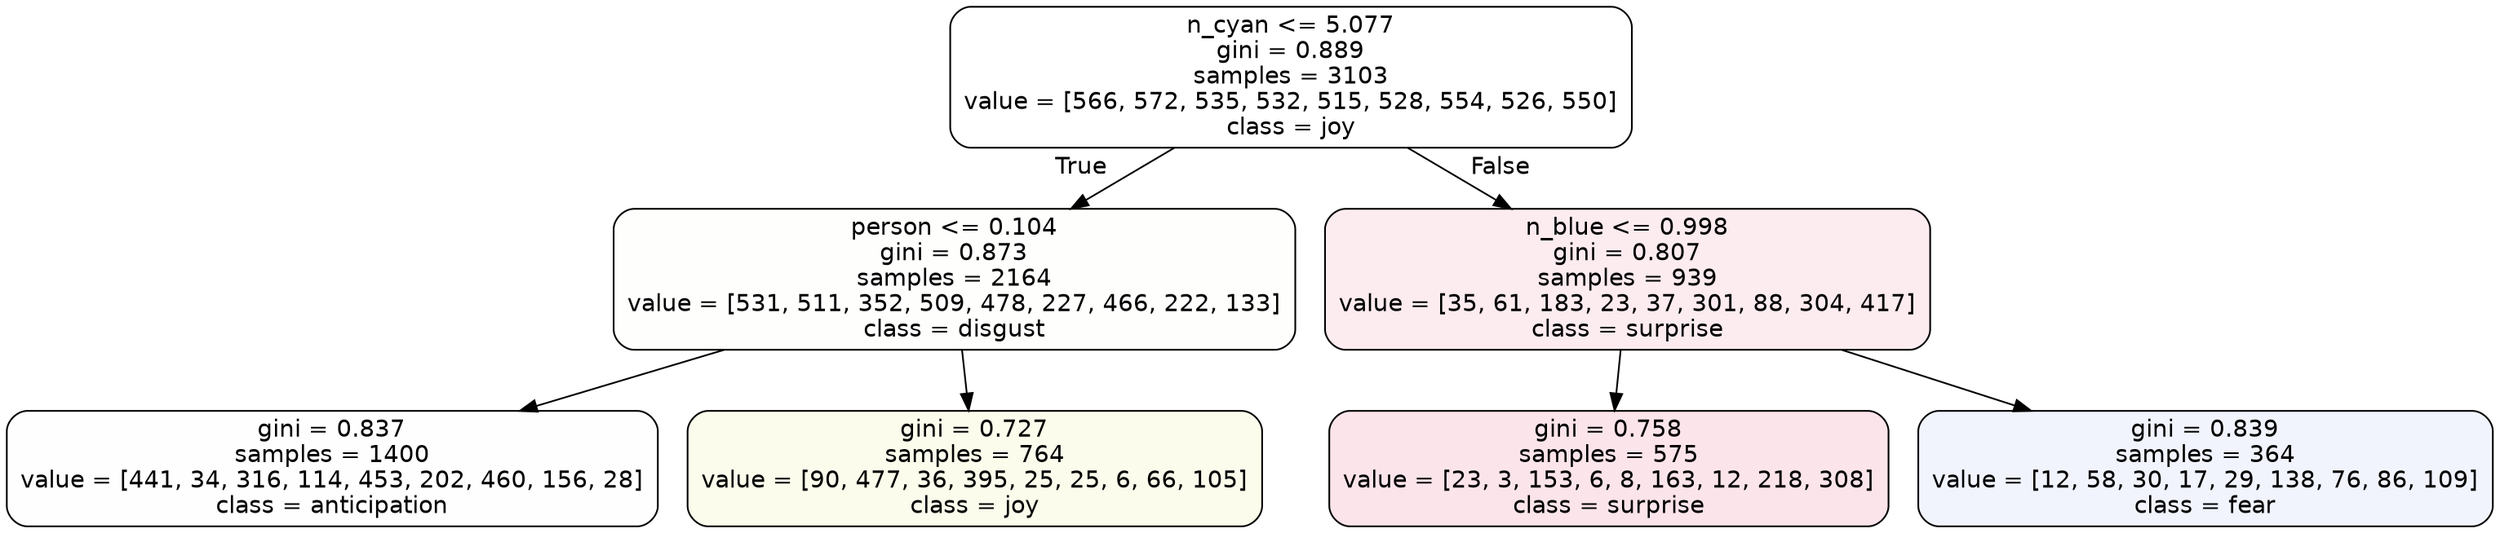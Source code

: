 digraph Tree {
node [shape=box, style="filled, rounded", color="black", fontname=helvetica] ;
edge [fontname=helvetica] ;
0 [label="n_cyan <= 5.077\ngini = 0.889\nsamples = 3103\nvalue = [566, 572, 535, 532, 515, 528, 554, 526, 550]\nclass = joy", fillcolor="#d7e53900"] ;
1 [label="person <= 0.104\ngini = 0.873\nsamples = 2164\nvalue = [531, 511, 352, 509, 478, 227, 466, 222, 133]\nclass = disgust", fillcolor="#e5813902"] ;
0 -> 1 [labeldistance=2.5, labelangle=45, headlabel="True"] ;
2 [label="gini = 0.837\nsamples = 1400\nvalue = [441, 34, 316, 114, 453, 202, 460, 156, 28]\nclass = anticipation", fillcolor="#8139e501"] ;
1 -> 2 ;
3 [label="gini = 0.727\nsamples = 764\nvalue = [90, 477, 36, 395, 25, 25, 6, 66, 105]\nclass = joy", fillcolor="#d7e53919"] ;
1 -> 3 ;
4 [label="n_blue <= 0.998\ngini = 0.807\nsamples = 939\nvalue = [35, 61, 183, 23, 37, 301, 88, 304, 417]\nclass = surprise", fillcolor="#e5396419"] ;
0 -> 4 [labeldistance=2.5, labelangle=-45, headlabel="False"] ;
5 [label="gini = 0.758\nsamples = 575\nvalue = [23, 3, 153, 6, 8, 163, 12, 218, 308]\nclass = surprise", fillcolor="#e5396422"] ;
4 -> 5 ;
6 [label="gini = 0.839\nsamples = 364\nvalue = [12, 58, 30, 17, 29, 138, 76, 86, 109]\nclass = fear", fillcolor="#3964e511"] ;
4 -> 6 ;
}